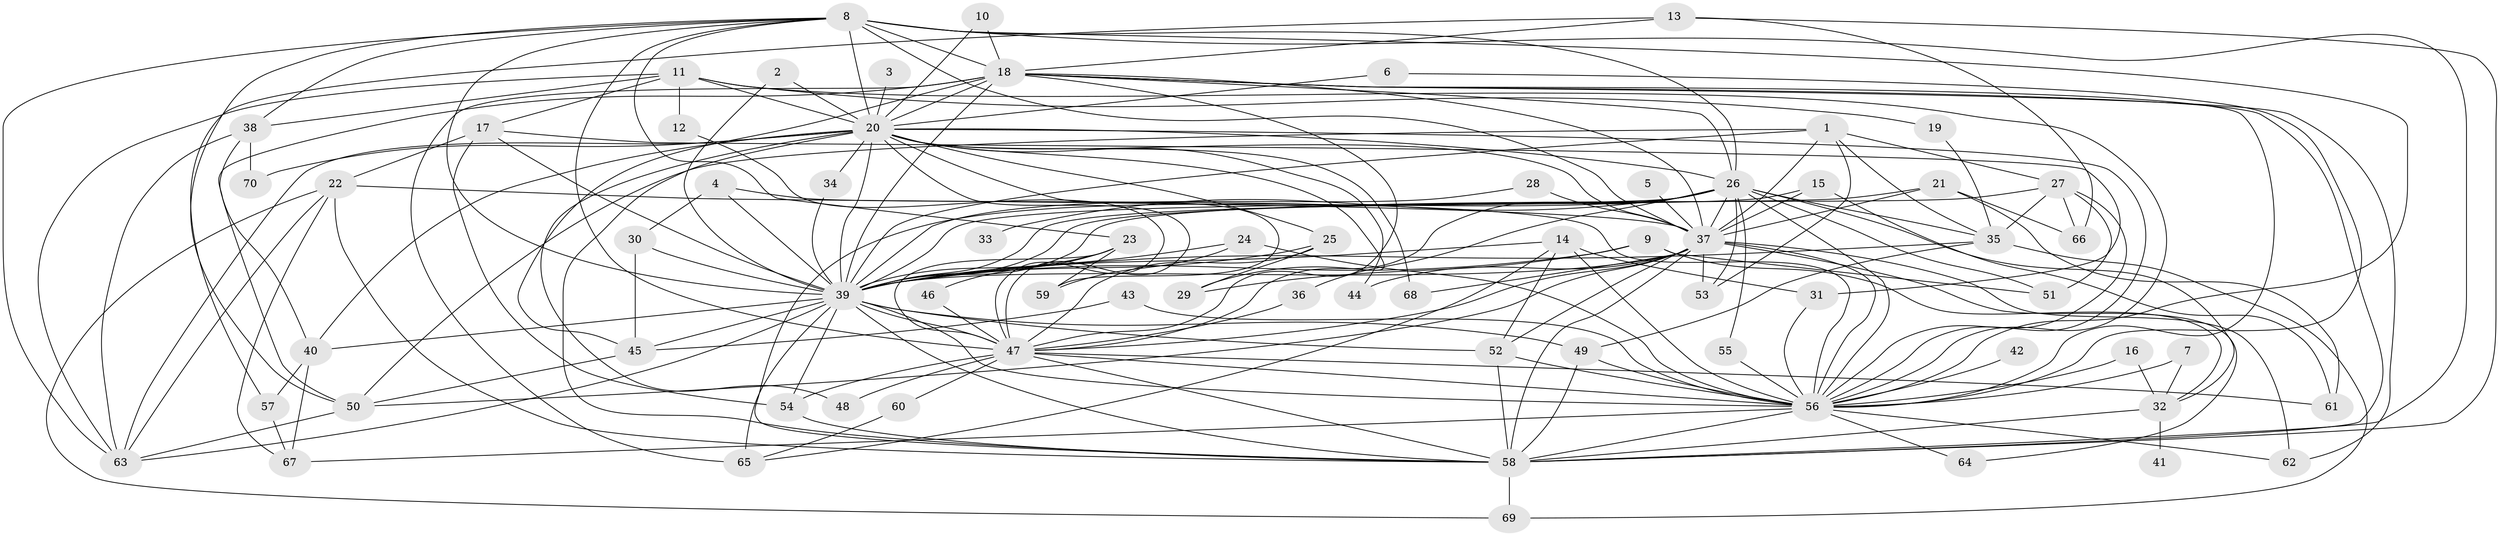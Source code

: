 // original degree distribution, {19: 0.02158273381294964, 26: 0.007194244604316547, 15: 0.007194244604316547, 32: 0.007194244604316547, 20: 0.014388489208633094, 38: 0.007194244604316547, 34: 0.007194244604316547, 5: 0.050359712230215826, 6: 0.03597122302158273, 4: 0.08633093525179857, 2: 0.5539568345323741, 7: 0.014388489208633094, 8: 0.007194244604316547, 3: 0.17985611510791366}
// Generated by graph-tools (version 1.1) at 2025/01/03/09/25 03:01:27]
// undirected, 70 vertices, 188 edges
graph export_dot {
graph [start="1"]
  node [color=gray90,style=filled];
  1;
  2;
  3;
  4;
  5;
  6;
  7;
  8;
  9;
  10;
  11;
  12;
  13;
  14;
  15;
  16;
  17;
  18;
  19;
  20;
  21;
  22;
  23;
  24;
  25;
  26;
  27;
  28;
  29;
  30;
  31;
  32;
  33;
  34;
  35;
  36;
  37;
  38;
  39;
  40;
  41;
  42;
  43;
  44;
  45;
  46;
  47;
  48;
  49;
  50;
  51;
  52;
  53;
  54;
  55;
  56;
  57;
  58;
  59;
  60;
  61;
  62;
  63;
  64;
  65;
  66;
  67;
  68;
  69;
  70;
  1 -- 27 [weight=1.0];
  1 -- 35 [weight=1.0];
  1 -- 37 [weight=1.0];
  1 -- 39 [weight=1.0];
  1 -- 50 [weight=1.0];
  1 -- 53 [weight=1.0];
  2 -- 20 [weight=1.0];
  2 -- 39 [weight=1.0];
  3 -- 20 [weight=1.0];
  4 -- 30 [weight=1.0];
  4 -- 39 [weight=2.0];
  4 -- 56 [weight=1.0];
  5 -- 37 [weight=1.0];
  6 -- 20 [weight=1.0];
  6 -- 56 [weight=1.0];
  7 -- 32 [weight=1.0];
  7 -- 56 [weight=1.0];
  8 -- 18 [weight=1.0];
  8 -- 20 [weight=3.0];
  8 -- 23 [weight=1.0];
  8 -- 26 [weight=1.0];
  8 -- 37 [weight=1.0];
  8 -- 38 [weight=1.0];
  8 -- 39 [weight=2.0];
  8 -- 47 [weight=1.0];
  8 -- 50 [weight=1.0];
  8 -- 56 [weight=2.0];
  8 -- 58 [weight=1.0];
  8 -- 63 [weight=1.0];
  9 -- 29 [weight=1.0];
  9 -- 32 [weight=1.0];
  9 -- 39 [weight=1.0];
  9 -- 51 [weight=1.0];
  10 -- 18 [weight=1.0];
  10 -- 20 [weight=1.0];
  11 -- 12 [weight=1.0];
  11 -- 17 [weight=1.0];
  11 -- 19 [weight=1.0];
  11 -- 20 [weight=1.0];
  11 -- 38 [weight=1.0];
  11 -- 56 [weight=1.0];
  11 -- 63 [weight=1.0];
  12 -- 47 [weight=1.0];
  13 -- 18 [weight=1.0];
  13 -- 57 [weight=1.0];
  13 -- 58 [weight=1.0];
  13 -- 66 [weight=1.0];
  14 -- 31 [weight=1.0];
  14 -- 39 [weight=2.0];
  14 -- 52 [weight=1.0];
  14 -- 56 [weight=1.0];
  14 -- 65 [weight=1.0];
  15 -- 37 [weight=1.0];
  15 -- 39 [weight=1.0];
  15 -- 61 [weight=1.0];
  16 -- 32 [weight=1.0];
  16 -- 56 [weight=1.0];
  17 -- 22 [weight=1.0];
  17 -- 31 [weight=1.0];
  17 -- 39 [weight=1.0];
  17 -- 54 [weight=1.0];
  18 -- 20 [weight=1.0];
  18 -- 26 [weight=1.0];
  18 -- 37 [weight=2.0];
  18 -- 39 [weight=4.0];
  18 -- 45 [weight=1.0];
  18 -- 47 [weight=1.0];
  18 -- 50 [weight=1.0];
  18 -- 56 [weight=1.0];
  18 -- 58 [weight=1.0];
  18 -- 62 [weight=1.0];
  18 -- 65 [weight=2.0];
  19 -- 35 [weight=1.0];
  20 -- 25 [weight=1.0];
  20 -- 26 [weight=1.0];
  20 -- 29 [weight=1.0];
  20 -- 34 [weight=1.0];
  20 -- 37 [weight=1.0];
  20 -- 39 [weight=2.0];
  20 -- 40 [weight=2.0];
  20 -- 44 [weight=1.0];
  20 -- 47 [weight=1.0];
  20 -- 48 [weight=2.0];
  20 -- 56 [weight=1.0];
  20 -- 58 [weight=1.0];
  20 -- 59 [weight=1.0];
  20 -- 63 [weight=1.0];
  20 -- 68 [weight=1.0];
  20 -- 70 [weight=2.0];
  21 -- 37 [weight=1.0];
  21 -- 39 [weight=1.0];
  21 -- 61 [weight=1.0];
  21 -- 66 [weight=1.0];
  22 -- 37 [weight=1.0];
  22 -- 58 [weight=1.0];
  22 -- 63 [weight=1.0];
  22 -- 67 [weight=1.0];
  22 -- 69 [weight=1.0];
  23 -- 39 [weight=2.0];
  23 -- 46 [weight=1.0];
  23 -- 47 [weight=1.0];
  23 -- 59 [weight=1.0];
  24 -- 39 [weight=1.0];
  24 -- 56 [weight=1.0];
  24 -- 59 [weight=1.0];
  25 -- 29 [weight=1.0];
  25 -- 39 [weight=1.0];
  25 -- 47 [weight=1.0];
  26 -- 32 [weight=1.0];
  26 -- 33 [weight=1.0];
  26 -- 35 [weight=1.0];
  26 -- 36 [weight=1.0];
  26 -- 37 [weight=1.0];
  26 -- 39 [weight=3.0];
  26 -- 47 [weight=1.0];
  26 -- 51 [weight=1.0];
  26 -- 53 [weight=1.0];
  26 -- 55 [weight=1.0];
  26 -- 56 [weight=3.0];
  26 -- 58 [weight=1.0];
  27 -- 35 [weight=1.0];
  27 -- 39 [weight=1.0];
  27 -- 51 [weight=1.0];
  27 -- 56 [weight=1.0];
  27 -- 66 [weight=1.0];
  28 -- 37 [weight=1.0];
  28 -- 39 [weight=1.0];
  30 -- 39 [weight=2.0];
  30 -- 45 [weight=1.0];
  31 -- 56 [weight=1.0];
  32 -- 41 [weight=1.0];
  32 -- 58 [weight=2.0];
  34 -- 39 [weight=1.0];
  35 -- 39 [weight=2.0];
  35 -- 49 [weight=1.0];
  35 -- 69 [weight=1.0];
  36 -- 47 [weight=1.0];
  37 -- 39 [weight=3.0];
  37 -- 44 [weight=1.0];
  37 -- 47 [weight=1.0];
  37 -- 50 [weight=1.0];
  37 -- 52 [weight=1.0];
  37 -- 53 [weight=2.0];
  37 -- 56 [weight=1.0];
  37 -- 58 [weight=1.0];
  37 -- 62 [weight=1.0];
  37 -- 64 [weight=1.0];
  37 -- 68 [weight=1.0];
  38 -- 40 [weight=1.0];
  38 -- 63 [weight=1.0];
  38 -- 70 [weight=1.0];
  39 -- 40 [weight=1.0];
  39 -- 45 [weight=1.0];
  39 -- 47 [weight=3.0];
  39 -- 49 [weight=1.0];
  39 -- 52 [weight=1.0];
  39 -- 54 [weight=1.0];
  39 -- 56 [weight=3.0];
  39 -- 58 [weight=4.0];
  39 -- 63 [weight=1.0];
  39 -- 65 [weight=1.0];
  40 -- 57 [weight=1.0];
  40 -- 67 [weight=1.0];
  42 -- 56 [weight=1.0];
  43 -- 45 [weight=1.0];
  43 -- 56 [weight=1.0];
  45 -- 50 [weight=1.0];
  46 -- 47 [weight=2.0];
  47 -- 48 [weight=1.0];
  47 -- 54 [weight=1.0];
  47 -- 56 [weight=1.0];
  47 -- 58 [weight=1.0];
  47 -- 60 [weight=1.0];
  47 -- 61 [weight=1.0];
  49 -- 56 [weight=2.0];
  49 -- 58 [weight=1.0];
  50 -- 63 [weight=1.0];
  52 -- 56 [weight=1.0];
  52 -- 58 [weight=1.0];
  54 -- 58 [weight=1.0];
  55 -- 56 [weight=1.0];
  56 -- 58 [weight=2.0];
  56 -- 62 [weight=1.0];
  56 -- 64 [weight=1.0];
  56 -- 67 [weight=1.0];
  57 -- 67 [weight=1.0];
  58 -- 69 [weight=1.0];
  60 -- 65 [weight=1.0];
}
